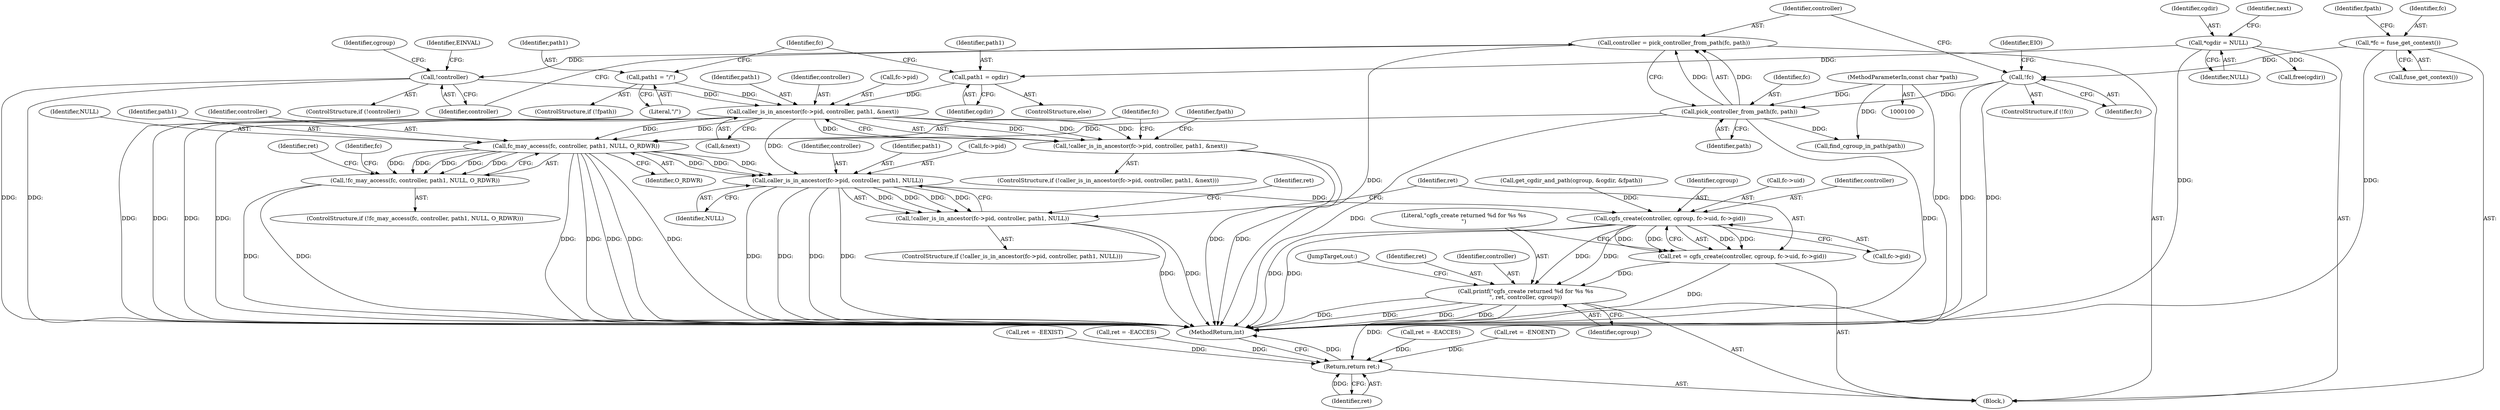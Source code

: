 digraph "0_lxcfs_a8b6c3e0537e90fba3c55910fd1b7229d54a60a7_1@pointer" {
"1000169" [label="(Call,caller_is_in_ancestor(fc->pid, controller, path1, &next))"];
"1000136" [label="(Call,!controller)"];
"1000130" [label="(Call,controller = pick_controller_from_path(fc, path))"];
"1000132" [label="(Call,pick_controller_from_path(fc, path))"];
"1000125" [label="(Call,!fc)"];
"1000105" [label="(Call,*fc = fuse_get_context())"];
"1000101" [label="(MethodParameterIn,const char *path)"];
"1000160" [label="(Call,path1 = \"/\")"];
"1000164" [label="(Call,path1 = cgdir)"];
"1000114" [label="(Call,*cgdir = NULL)"];
"1000168" [label="(Call,!caller_is_in_ancestor(fc->pid, controller, path1, &next))"];
"1000198" [label="(Call,fc_may_access(fc, controller, path1, NULL, O_RDWR))"];
"1000197" [label="(Call,!fc_may_access(fc, controller, path1, NULL, O_RDWR))"];
"1000212" [label="(Call,caller_is_in_ancestor(fc->pid, controller, path1, NULL))"];
"1000211" [label="(Call,!caller_is_in_ancestor(fc->pid, controller, path1, NULL))"];
"1000227" [label="(Call,cgfs_create(controller, cgroup, fc->uid, fc->gid))"];
"1000225" [label="(Call,ret = cgfs_create(controller, cgroup, fc->uid, fc->gid))"];
"1000236" [label="(Call,printf(\"cgfs_create returned %d for %s %s\n\", ret, controller, cgroup))"];
"1000246" [label="(Return,return ret;)"];
"1000210" [label="(ControlStructure,if (!caller_is_in_ancestor(fc->pid, controller, path1, NULL)))"];
"1000116" [label="(Identifier,NULL)"];
"1000242" [label="(Call,free(cgdir))"];
"1000200" [label="(Identifier,controller)"];
"1000201" [label="(Identifier,path1)"];
"1000164" [label="(Call,path1 = cgdir)"];
"1000105" [label="(Call,*fc = fuse_get_context())"];
"1000114" [label="(Call,*cgdir = NULL)"];
"1000230" [label="(Call,fc->uid)"];
"1000126" [label="(Identifier,fc)"];
"1000131" [label="(Identifier,controller)"];
"1000124" [label="(ControlStructure,if (!fc))"];
"1000163" [label="(ControlStructure,else)"];
"1000171" [label="(Identifier,fc)"];
"1000237" [label="(Literal,\"cgfs_create returned %d for %s %s\n\")"];
"1000107" [label="(Call,fuse_get_context())"];
"1000129" [label="(Identifier,EIO)"];
"1000197" [label="(Call,!fc_may_access(fc, controller, path1, NULL, O_RDWR))"];
"1000218" [label="(Identifier,NULL)"];
"1000228" [label="(Identifier,controller)"];
"1000213" [label="(Call,fc->pid)"];
"1000225" [label="(Call,ret = cgfs_create(controller, cgroup, fc->uid, fc->gid))"];
"1000191" [label="(Call,ret = -ENOENT)"];
"1000233" [label="(Call,fc->gid)"];
"1000227" [label="(Call,cgfs_create(controller, cgroup, fc->uid, fc->gid))"];
"1000142" [label="(Identifier,cgroup)"];
"1000206" [label="(Identifier,ret)"];
"1000180" [label="(Identifier,fpath)"];
"1000186" [label="(Call,ret = -EEXIST)"];
"1000110" [label="(Identifier,fpath)"];
"1000169" [label="(Call,caller_is_in_ancestor(fc->pid, controller, path1, &next))"];
"1000106" [label="(Identifier,fc)"];
"1000134" [label="(Identifier,path)"];
"1000140" [label="(Identifier,EINVAL)"];
"1000125" [label="(Call,!fc)"];
"1000216" [label="(Identifier,controller)"];
"1000199" [label="(Identifier,fc)"];
"1000202" [label="(Identifier,NULL)"];
"1000214" [label="(Identifier,fc)"];
"1000205" [label="(Call,ret = -EACCES)"];
"1000151" [label="(Call,get_cgdir_and_path(cgroup, &cgdir, &fpath))"];
"1000130" [label="(Call,controller = pick_controller_from_path(fc, path))"];
"1000248" [label="(MethodReturn,int)"];
"1000133" [label="(Identifier,fc)"];
"1000162" [label="(Literal,\"/\")"];
"1000166" [label="(Identifier,cgdir)"];
"1000135" [label="(ControlStructure,if (!controller))"];
"1000165" [label="(Identifier,path1)"];
"1000101" [label="(MethodParameterIn,const char *path)"];
"1000203" [label="(Identifier,O_RDWR)"];
"1000221" [label="(Identifier,ret)"];
"1000143" [label="(Call,find_cgroup_in_path(path))"];
"1000226" [label="(Identifier,ret)"];
"1000229" [label="(Identifier,cgroup)"];
"1000167" [label="(ControlStructure,if (!caller_is_in_ancestor(fc->pid, controller, path1, &next)))"];
"1000170" [label="(Call,fc->pid)"];
"1000174" [label="(Identifier,path1)"];
"1000241" [label="(JumpTarget,out:)"];
"1000211" [label="(Call,!caller_is_in_ancestor(fc->pid, controller, path1, NULL))"];
"1000238" [label="(Identifier,ret)"];
"1000220" [label="(Call,ret = -EACCES)"];
"1000240" [label="(Identifier,cgroup)"];
"1000196" [label="(ControlStructure,if (!fc_may_access(fc, controller, path1, NULL, O_RDWR)))"];
"1000212" [label="(Call,caller_is_in_ancestor(fc->pid, controller, path1, NULL))"];
"1000246" [label="(Return,return ret;)"];
"1000247" [label="(Identifier,ret)"];
"1000173" [label="(Identifier,controller)"];
"1000168" [label="(Call,!caller_is_in_ancestor(fc->pid, controller, path1, &next))"];
"1000236" [label="(Call,printf(\"cgfs_create returned %d for %s %s\n\", ret, controller, cgroup))"];
"1000115" [label="(Identifier,cgdir)"];
"1000103" [label="(Block,)"];
"1000157" [label="(ControlStructure,if (!fpath))"];
"1000175" [label="(Call,&next)"];
"1000132" [label="(Call,pick_controller_from_path(fc, path))"];
"1000198" [label="(Call,fc_may_access(fc, controller, path1, NULL, O_RDWR))"];
"1000137" [label="(Identifier,controller)"];
"1000217" [label="(Identifier,path1)"];
"1000239" [label="(Identifier,controller)"];
"1000161" [label="(Identifier,path1)"];
"1000136" [label="(Call,!controller)"];
"1000160" [label="(Call,path1 = \"/\")"];
"1000120" [label="(Identifier,next)"];
"1000169" -> "1000168"  [label="AST: "];
"1000169" -> "1000175"  [label="CFG: "];
"1000170" -> "1000169"  [label="AST: "];
"1000173" -> "1000169"  [label="AST: "];
"1000174" -> "1000169"  [label="AST: "];
"1000175" -> "1000169"  [label="AST: "];
"1000168" -> "1000169"  [label="CFG: "];
"1000169" -> "1000248"  [label="DDG: "];
"1000169" -> "1000248"  [label="DDG: "];
"1000169" -> "1000248"  [label="DDG: "];
"1000169" -> "1000248"  [label="DDG: "];
"1000169" -> "1000168"  [label="DDG: "];
"1000169" -> "1000168"  [label="DDG: "];
"1000169" -> "1000168"  [label="DDG: "];
"1000169" -> "1000168"  [label="DDG: "];
"1000136" -> "1000169"  [label="DDG: "];
"1000160" -> "1000169"  [label="DDG: "];
"1000164" -> "1000169"  [label="DDG: "];
"1000169" -> "1000198"  [label="DDG: "];
"1000169" -> "1000198"  [label="DDG: "];
"1000169" -> "1000212"  [label="DDG: "];
"1000136" -> "1000135"  [label="AST: "];
"1000136" -> "1000137"  [label="CFG: "];
"1000137" -> "1000136"  [label="AST: "];
"1000140" -> "1000136"  [label="CFG: "];
"1000142" -> "1000136"  [label="CFG: "];
"1000136" -> "1000248"  [label="DDG: "];
"1000136" -> "1000248"  [label="DDG: "];
"1000130" -> "1000136"  [label="DDG: "];
"1000130" -> "1000103"  [label="AST: "];
"1000130" -> "1000132"  [label="CFG: "];
"1000131" -> "1000130"  [label="AST: "];
"1000132" -> "1000130"  [label="AST: "];
"1000137" -> "1000130"  [label="CFG: "];
"1000130" -> "1000248"  [label="DDG: "];
"1000132" -> "1000130"  [label="DDG: "];
"1000132" -> "1000130"  [label="DDG: "];
"1000132" -> "1000134"  [label="CFG: "];
"1000133" -> "1000132"  [label="AST: "];
"1000134" -> "1000132"  [label="AST: "];
"1000132" -> "1000248"  [label="DDG: "];
"1000132" -> "1000248"  [label="DDG: "];
"1000125" -> "1000132"  [label="DDG: "];
"1000101" -> "1000132"  [label="DDG: "];
"1000132" -> "1000143"  [label="DDG: "];
"1000132" -> "1000198"  [label="DDG: "];
"1000125" -> "1000124"  [label="AST: "];
"1000125" -> "1000126"  [label="CFG: "];
"1000126" -> "1000125"  [label="AST: "];
"1000129" -> "1000125"  [label="CFG: "];
"1000131" -> "1000125"  [label="CFG: "];
"1000125" -> "1000248"  [label="DDG: "];
"1000125" -> "1000248"  [label="DDG: "];
"1000105" -> "1000125"  [label="DDG: "];
"1000105" -> "1000103"  [label="AST: "];
"1000105" -> "1000107"  [label="CFG: "];
"1000106" -> "1000105"  [label="AST: "];
"1000107" -> "1000105"  [label="AST: "];
"1000110" -> "1000105"  [label="CFG: "];
"1000105" -> "1000248"  [label="DDG: "];
"1000101" -> "1000100"  [label="AST: "];
"1000101" -> "1000248"  [label="DDG: "];
"1000101" -> "1000143"  [label="DDG: "];
"1000160" -> "1000157"  [label="AST: "];
"1000160" -> "1000162"  [label="CFG: "];
"1000161" -> "1000160"  [label="AST: "];
"1000162" -> "1000160"  [label="AST: "];
"1000171" -> "1000160"  [label="CFG: "];
"1000164" -> "1000163"  [label="AST: "];
"1000164" -> "1000166"  [label="CFG: "];
"1000165" -> "1000164"  [label="AST: "];
"1000166" -> "1000164"  [label="AST: "];
"1000171" -> "1000164"  [label="CFG: "];
"1000114" -> "1000164"  [label="DDG: "];
"1000114" -> "1000103"  [label="AST: "];
"1000114" -> "1000116"  [label="CFG: "];
"1000115" -> "1000114"  [label="AST: "];
"1000116" -> "1000114"  [label="AST: "];
"1000120" -> "1000114"  [label="CFG: "];
"1000114" -> "1000248"  [label="DDG: "];
"1000114" -> "1000242"  [label="DDG: "];
"1000168" -> "1000167"  [label="AST: "];
"1000180" -> "1000168"  [label="CFG: "];
"1000199" -> "1000168"  [label="CFG: "];
"1000168" -> "1000248"  [label="DDG: "];
"1000168" -> "1000248"  [label="DDG: "];
"1000198" -> "1000197"  [label="AST: "];
"1000198" -> "1000203"  [label="CFG: "];
"1000199" -> "1000198"  [label="AST: "];
"1000200" -> "1000198"  [label="AST: "];
"1000201" -> "1000198"  [label="AST: "];
"1000202" -> "1000198"  [label="AST: "];
"1000203" -> "1000198"  [label="AST: "];
"1000197" -> "1000198"  [label="CFG: "];
"1000198" -> "1000248"  [label="DDG: "];
"1000198" -> "1000248"  [label="DDG: "];
"1000198" -> "1000248"  [label="DDG: "];
"1000198" -> "1000248"  [label="DDG: "];
"1000198" -> "1000248"  [label="DDG: "];
"1000198" -> "1000197"  [label="DDG: "];
"1000198" -> "1000197"  [label="DDG: "];
"1000198" -> "1000197"  [label="DDG: "];
"1000198" -> "1000197"  [label="DDG: "];
"1000198" -> "1000197"  [label="DDG: "];
"1000198" -> "1000212"  [label="DDG: "];
"1000198" -> "1000212"  [label="DDG: "];
"1000198" -> "1000212"  [label="DDG: "];
"1000197" -> "1000196"  [label="AST: "];
"1000206" -> "1000197"  [label="CFG: "];
"1000214" -> "1000197"  [label="CFG: "];
"1000197" -> "1000248"  [label="DDG: "];
"1000197" -> "1000248"  [label="DDG: "];
"1000212" -> "1000211"  [label="AST: "];
"1000212" -> "1000218"  [label="CFG: "];
"1000213" -> "1000212"  [label="AST: "];
"1000216" -> "1000212"  [label="AST: "];
"1000217" -> "1000212"  [label="AST: "];
"1000218" -> "1000212"  [label="AST: "];
"1000211" -> "1000212"  [label="CFG: "];
"1000212" -> "1000248"  [label="DDG: "];
"1000212" -> "1000248"  [label="DDG: "];
"1000212" -> "1000248"  [label="DDG: "];
"1000212" -> "1000248"  [label="DDG: "];
"1000212" -> "1000211"  [label="DDG: "];
"1000212" -> "1000211"  [label="DDG: "];
"1000212" -> "1000211"  [label="DDG: "];
"1000212" -> "1000211"  [label="DDG: "];
"1000212" -> "1000227"  [label="DDG: "];
"1000211" -> "1000210"  [label="AST: "];
"1000221" -> "1000211"  [label="CFG: "];
"1000226" -> "1000211"  [label="CFG: "];
"1000211" -> "1000248"  [label="DDG: "];
"1000211" -> "1000248"  [label="DDG: "];
"1000227" -> "1000225"  [label="AST: "];
"1000227" -> "1000233"  [label="CFG: "];
"1000228" -> "1000227"  [label="AST: "];
"1000229" -> "1000227"  [label="AST: "];
"1000230" -> "1000227"  [label="AST: "];
"1000233" -> "1000227"  [label="AST: "];
"1000225" -> "1000227"  [label="CFG: "];
"1000227" -> "1000248"  [label="DDG: "];
"1000227" -> "1000248"  [label="DDG: "];
"1000227" -> "1000225"  [label="DDG: "];
"1000227" -> "1000225"  [label="DDG: "];
"1000227" -> "1000225"  [label="DDG: "];
"1000227" -> "1000225"  [label="DDG: "];
"1000151" -> "1000227"  [label="DDG: "];
"1000227" -> "1000236"  [label="DDG: "];
"1000227" -> "1000236"  [label="DDG: "];
"1000225" -> "1000103"  [label="AST: "];
"1000226" -> "1000225"  [label="AST: "];
"1000237" -> "1000225"  [label="CFG: "];
"1000225" -> "1000248"  [label="DDG: "];
"1000225" -> "1000236"  [label="DDG: "];
"1000236" -> "1000103"  [label="AST: "];
"1000236" -> "1000240"  [label="CFG: "];
"1000237" -> "1000236"  [label="AST: "];
"1000238" -> "1000236"  [label="AST: "];
"1000239" -> "1000236"  [label="AST: "];
"1000240" -> "1000236"  [label="AST: "];
"1000241" -> "1000236"  [label="CFG: "];
"1000236" -> "1000248"  [label="DDG: "];
"1000236" -> "1000248"  [label="DDG: "];
"1000236" -> "1000248"  [label="DDG: "];
"1000236" -> "1000248"  [label="DDG: "];
"1000236" -> "1000246"  [label="DDG: "];
"1000246" -> "1000103"  [label="AST: "];
"1000246" -> "1000247"  [label="CFG: "];
"1000247" -> "1000246"  [label="AST: "];
"1000248" -> "1000246"  [label="CFG: "];
"1000246" -> "1000248"  [label="DDG: "];
"1000247" -> "1000246"  [label="DDG: "];
"1000186" -> "1000246"  [label="DDG: "];
"1000220" -> "1000246"  [label="DDG: "];
"1000205" -> "1000246"  [label="DDG: "];
"1000191" -> "1000246"  [label="DDG: "];
}
